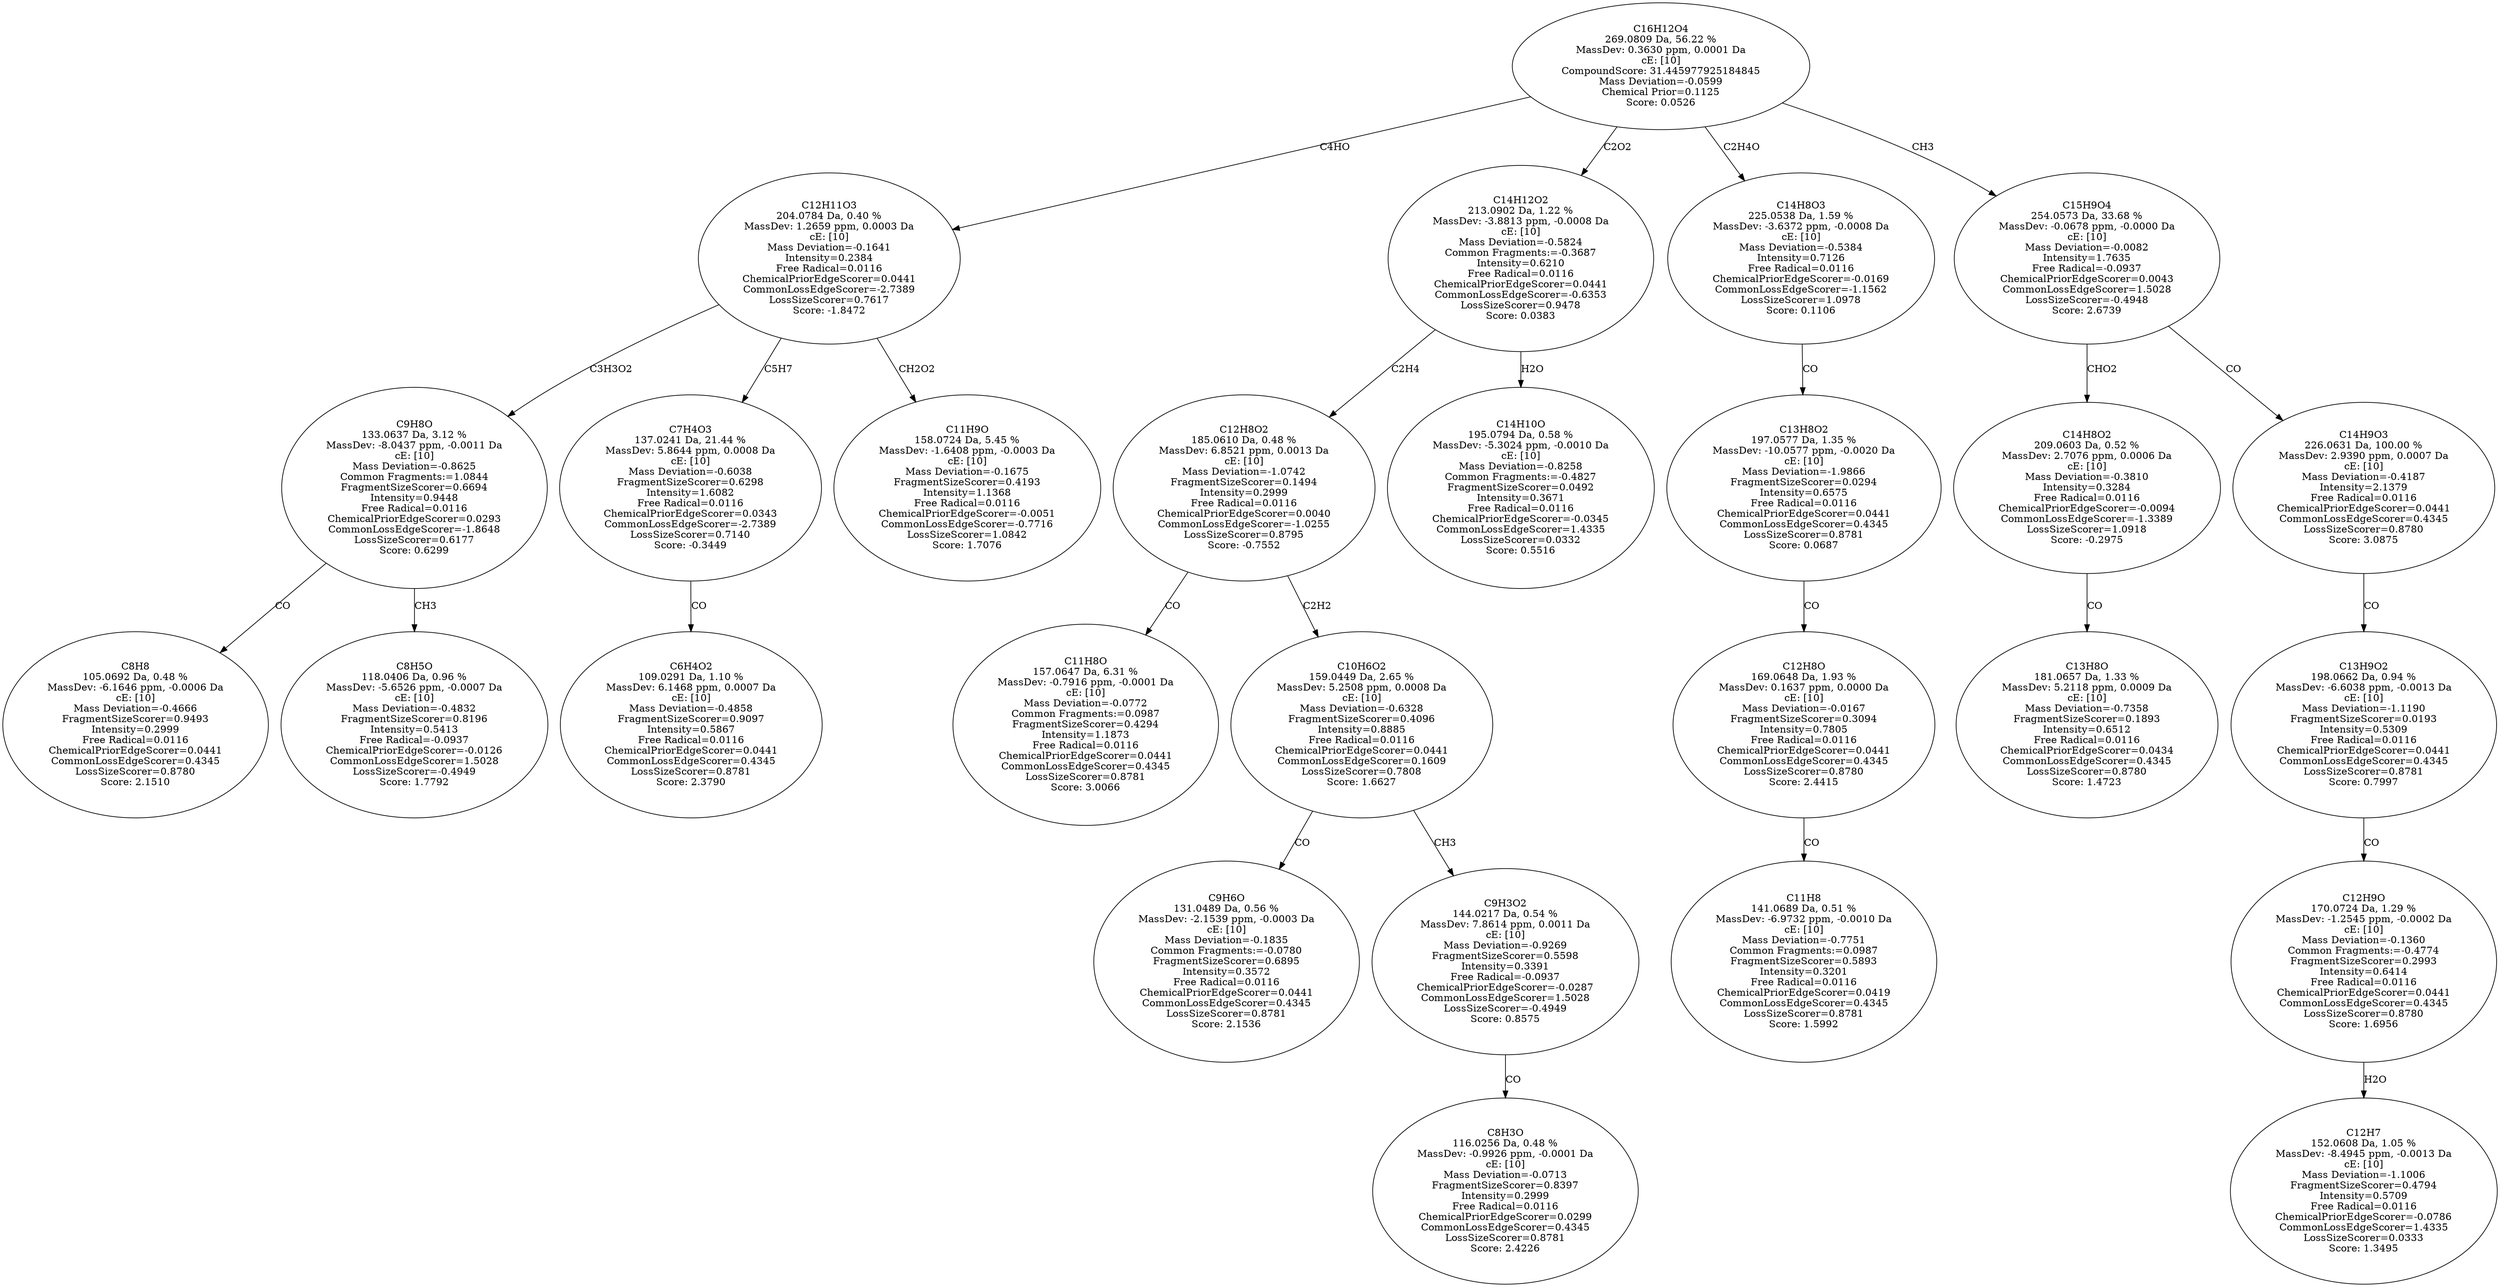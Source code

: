 strict digraph {
v1 [label="C8H8\n105.0692 Da, 0.48 %\nMassDev: -6.1646 ppm, -0.0006 Da\ncE: [10]\nMass Deviation=-0.4666\nFragmentSizeScorer=0.9493\nIntensity=0.2999\nFree Radical=0.0116\nChemicalPriorEdgeScorer=0.0441\nCommonLossEdgeScorer=0.4345\nLossSizeScorer=0.8780\nScore: 2.1510"];
v2 [label="C8H5O\n118.0406 Da, 0.96 %\nMassDev: -5.6526 ppm, -0.0007 Da\ncE: [10]\nMass Deviation=-0.4832\nFragmentSizeScorer=0.8196\nIntensity=0.5413\nFree Radical=-0.0937\nChemicalPriorEdgeScorer=-0.0126\nCommonLossEdgeScorer=1.5028\nLossSizeScorer=-0.4949\nScore: 1.7792"];
v3 [label="C9H8O\n133.0637 Da, 3.12 %\nMassDev: -8.0437 ppm, -0.0011 Da\ncE: [10]\nMass Deviation=-0.8625\nCommon Fragments:=1.0844\nFragmentSizeScorer=0.6694\nIntensity=0.9448\nFree Radical=0.0116\nChemicalPriorEdgeScorer=0.0293\nCommonLossEdgeScorer=-1.8648\nLossSizeScorer=0.6177\nScore: 0.6299"];
v4 [label="C6H4O2\n109.0291 Da, 1.10 %\nMassDev: 6.1468 ppm, 0.0007 Da\ncE: [10]\nMass Deviation=-0.4858\nFragmentSizeScorer=0.9097\nIntensity=0.5867\nFree Radical=0.0116\nChemicalPriorEdgeScorer=0.0441\nCommonLossEdgeScorer=0.4345\nLossSizeScorer=0.8781\nScore: 2.3790"];
v5 [label="C7H4O3\n137.0241 Da, 21.44 %\nMassDev: 5.8644 ppm, 0.0008 Da\ncE: [10]\nMass Deviation=-0.6038\nFragmentSizeScorer=0.6298\nIntensity=1.6082\nFree Radical=0.0116\nChemicalPriorEdgeScorer=0.0343\nCommonLossEdgeScorer=-2.7389\nLossSizeScorer=0.7140\nScore: -0.3449"];
v6 [label="C11H9O\n158.0724 Da, 5.45 %\nMassDev: -1.6408 ppm, -0.0003 Da\ncE: [10]\nMass Deviation=-0.1675\nFragmentSizeScorer=0.4193\nIntensity=1.1368\nFree Radical=0.0116\nChemicalPriorEdgeScorer=-0.0051\nCommonLossEdgeScorer=-0.7716\nLossSizeScorer=1.0842\nScore: 1.7076"];
v7 [label="C12H11O3\n204.0784 Da, 0.40 %\nMassDev: 1.2659 ppm, 0.0003 Da\ncE: [10]\nMass Deviation=-0.1641\nIntensity=0.2384\nFree Radical=0.0116\nChemicalPriorEdgeScorer=0.0441\nCommonLossEdgeScorer=-2.7389\nLossSizeScorer=0.7617\nScore: -1.8472"];
v8 [label="C11H8O\n157.0647 Da, 6.31 %\nMassDev: -0.7916 ppm, -0.0001 Da\ncE: [10]\nMass Deviation=-0.0772\nCommon Fragments:=0.0987\nFragmentSizeScorer=0.4294\nIntensity=1.1873\nFree Radical=0.0116\nChemicalPriorEdgeScorer=0.0441\nCommonLossEdgeScorer=0.4345\nLossSizeScorer=0.8781\nScore: 3.0066"];
v9 [label="C9H6O\n131.0489 Da, 0.56 %\nMassDev: -2.1539 ppm, -0.0003 Da\ncE: [10]\nMass Deviation=-0.1835\nCommon Fragments:=-0.0780\nFragmentSizeScorer=0.6895\nIntensity=0.3572\nFree Radical=0.0116\nChemicalPriorEdgeScorer=0.0441\nCommonLossEdgeScorer=0.4345\nLossSizeScorer=0.8781\nScore: 2.1536"];
v10 [label="C8H3O\n116.0256 Da, 0.48 %\nMassDev: -0.9926 ppm, -0.0001 Da\ncE: [10]\nMass Deviation=-0.0713\nFragmentSizeScorer=0.8397\nIntensity=0.2999\nFree Radical=0.0116\nChemicalPriorEdgeScorer=0.0299\nCommonLossEdgeScorer=0.4345\nLossSizeScorer=0.8781\nScore: 2.4226"];
v11 [label="C9H3O2\n144.0217 Da, 0.54 %\nMassDev: 7.8614 ppm, 0.0011 Da\ncE: [10]\nMass Deviation=-0.9269\nFragmentSizeScorer=0.5598\nIntensity=0.3391\nFree Radical=-0.0937\nChemicalPriorEdgeScorer=-0.0287\nCommonLossEdgeScorer=1.5028\nLossSizeScorer=-0.4949\nScore: 0.8575"];
v12 [label="C10H6O2\n159.0449 Da, 2.65 %\nMassDev: 5.2508 ppm, 0.0008 Da\ncE: [10]\nMass Deviation=-0.6328\nFragmentSizeScorer=0.4096\nIntensity=0.8885\nFree Radical=0.0116\nChemicalPriorEdgeScorer=0.0441\nCommonLossEdgeScorer=0.1609\nLossSizeScorer=0.7808\nScore: 1.6627"];
v13 [label="C12H8O2\n185.0610 Da, 0.48 %\nMassDev: 6.8521 ppm, 0.0013 Da\ncE: [10]\nMass Deviation=-1.0742\nFragmentSizeScorer=0.1494\nIntensity=0.2999\nFree Radical=0.0116\nChemicalPriorEdgeScorer=0.0040\nCommonLossEdgeScorer=-1.0255\nLossSizeScorer=0.8795\nScore: -0.7552"];
v14 [label="C14H10O\n195.0794 Da, 0.58 %\nMassDev: -5.3024 ppm, -0.0010 Da\ncE: [10]\nMass Deviation=-0.8258\nCommon Fragments:=-0.4827\nFragmentSizeScorer=0.0492\nIntensity=0.3671\nFree Radical=0.0116\nChemicalPriorEdgeScorer=-0.0345\nCommonLossEdgeScorer=1.4335\nLossSizeScorer=0.0332\nScore: 0.5516"];
v15 [label="C14H12O2\n213.0902 Da, 1.22 %\nMassDev: -3.8813 ppm, -0.0008 Da\ncE: [10]\nMass Deviation=-0.5824\nCommon Fragments:=-0.3687\nIntensity=0.6210\nFree Radical=0.0116\nChemicalPriorEdgeScorer=0.0441\nCommonLossEdgeScorer=-0.6353\nLossSizeScorer=0.9478\nScore: 0.0383"];
v16 [label="C11H8\n141.0689 Da, 0.51 %\nMassDev: -6.9732 ppm, -0.0010 Da\ncE: [10]\nMass Deviation=-0.7751\nCommon Fragments:=0.0987\nFragmentSizeScorer=0.5893\nIntensity=0.3201\nFree Radical=0.0116\nChemicalPriorEdgeScorer=0.0419\nCommonLossEdgeScorer=0.4345\nLossSizeScorer=0.8781\nScore: 1.5992"];
v17 [label="C12H8O\n169.0648 Da, 1.93 %\nMassDev: 0.1637 ppm, 0.0000 Da\ncE: [10]\nMass Deviation=-0.0167\nFragmentSizeScorer=0.3094\nIntensity=0.7805\nFree Radical=0.0116\nChemicalPriorEdgeScorer=0.0441\nCommonLossEdgeScorer=0.4345\nLossSizeScorer=0.8780\nScore: 2.4415"];
v18 [label="C13H8O2\n197.0577 Da, 1.35 %\nMassDev: -10.0577 ppm, -0.0020 Da\ncE: [10]\nMass Deviation=-1.9866\nFragmentSizeScorer=0.0294\nIntensity=0.6575\nFree Radical=0.0116\nChemicalPriorEdgeScorer=0.0441\nCommonLossEdgeScorer=0.4345\nLossSizeScorer=0.8781\nScore: 0.0687"];
v19 [label="C14H8O3\n225.0538 Da, 1.59 %\nMassDev: -3.6372 ppm, -0.0008 Da\ncE: [10]\nMass Deviation=-0.5384\nIntensity=0.7126\nFree Radical=0.0116\nChemicalPriorEdgeScorer=-0.0169\nCommonLossEdgeScorer=-1.1562\nLossSizeScorer=1.0978\nScore: 0.1106"];
v20 [label="C13H8O\n181.0657 Da, 1.33 %\nMassDev: 5.2118 ppm, 0.0009 Da\ncE: [10]\nMass Deviation=-0.7358\nFragmentSizeScorer=0.1893\nIntensity=0.6512\nFree Radical=0.0116\nChemicalPriorEdgeScorer=0.0434\nCommonLossEdgeScorer=0.4345\nLossSizeScorer=0.8780\nScore: 1.4723"];
v21 [label="C14H8O2\n209.0603 Da, 0.52 %\nMassDev: 2.7076 ppm, 0.0006 Da\ncE: [10]\nMass Deviation=-0.3810\nIntensity=0.3284\nFree Radical=0.0116\nChemicalPriorEdgeScorer=-0.0094\nCommonLossEdgeScorer=-1.3389\nLossSizeScorer=1.0918\nScore: -0.2975"];
v22 [label="C12H7\n152.0608 Da, 1.05 %\nMassDev: -8.4945 ppm, -0.0013 Da\ncE: [10]\nMass Deviation=-1.1006\nFragmentSizeScorer=0.4794\nIntensity=0.5709\nFree Radical=0.0116\nChemicalPriorEdgeScorer=-0.0786\nCommonLossEdgeScorer=1.4335\nLossSizeScorer=0.0333\nScore: 1.3495"];
v23 [label="C12H9O\n170.0724 Da, 1.29 %\nMassDev: -1.2545 ppm, -0.0002 Da\ncE: [10]\nMass Deviation=-0.1360\nCommon Fragments:=-0.4774\nFragmentSizeScorer=0.2993\nIntensity=0.6414\nFree Radical=0.0116\nChemicalPriorEdgeScorer=0.0441\nCommonLossEdgeScorer=0.4345\nLossSizeScorer=0.8780\nScore: 1.6956"];
v24 [label="C13H9O2\n198.0662 Da, 0.94 %\nMassDev: -6.6038 ppm, -0.0013 Da\ncE: [10]\nMass Deviation=-1.1190\nFragmentSizeScorer=0.0193\nIntensity=0.5309\nFree Radical=0.0116\nChemicalPriorEdgeScorer=0.0441\nCommonLossEdgeScorer=0.4345\nLossSizeScorer=0.8781\nScore: 0.7997"];
v25 [label="C14H9O3\n226.0631 Da, 100.00 %\nMassDev: 2.9390 ppm, 0.0007 Da\ncE: [10]\nMass Deviation=-0.4187\nIntensity=2.1379\nFree Radical=0.0116\nChemicalPriorEdgeScorer=0.0441\nCommonLossEdgeScorer=0.4345\nLossSizeScorer=0.8780\nScore: 3.0875"];
v26 [label="C15H9O4\n254.0573 Da, 33.68 %\nMassDev: -0.0678 ppm, -0.0000 Da\ncE: [10]\nMass Deviation=-0.0082\nIntensity=1.7635\nFree Radical=-0.0937\nChemicalPriorEdgeScorer=0.0043\nCommonLossEdgeScorer=1.5028\nLossSizeScorer=-0.4948\nScore: 2.6739"];
v27 [label="C16H12O4\n269.0809 Da, 56.22 %\nMassDev: 0.3630 ppm, 0.0001 Da\ncE: [10]\nCompoundScore: 31.445977925184845\nMass Deviation=-0.0599\nChemical Prior=0.1125\nScore: 0.0526"];
v3 -> v1 [label="CO"];
v3 -> v2 [label="CH3"];
v7 -> v3 [label="C3H3O2"];
v5 -> v4 [label="CO"];
v7 -> v5 [label="C5H7"];
v7 -> v6 [label="CH2O2"];
v27 -> v7 [label="C4HO"];
v13 -> v8 [label="CO"];
v12 -> v9 [label="CO"];
v11 -> v10 [label="CO"];
v12 -> v11 [label="CH3"];
v13 -> v12 [label="C2H2"];
v15 -> v13 [label="C2H4"];
v15 -> v14 [label="H2O"];
v27 -> v15 [label="C2O2"];
v17 -> v16 [label="CO"];
v18 -> v17 [label="CO"];
v19 -> v18 [label="CO"];
v27 -> v19 [label="C2H4O"];
v21 -> v20 [label="CO"];
v26 -> v21 [label="CHO2"];
v23 -> v22 [label="H2O"];
v24 -> v23 [label="CO"];
v25 -> v24 [label="CO"];
v26 -> v25 [label="CO"];
v27 -> v26 [label="CH3"];
}